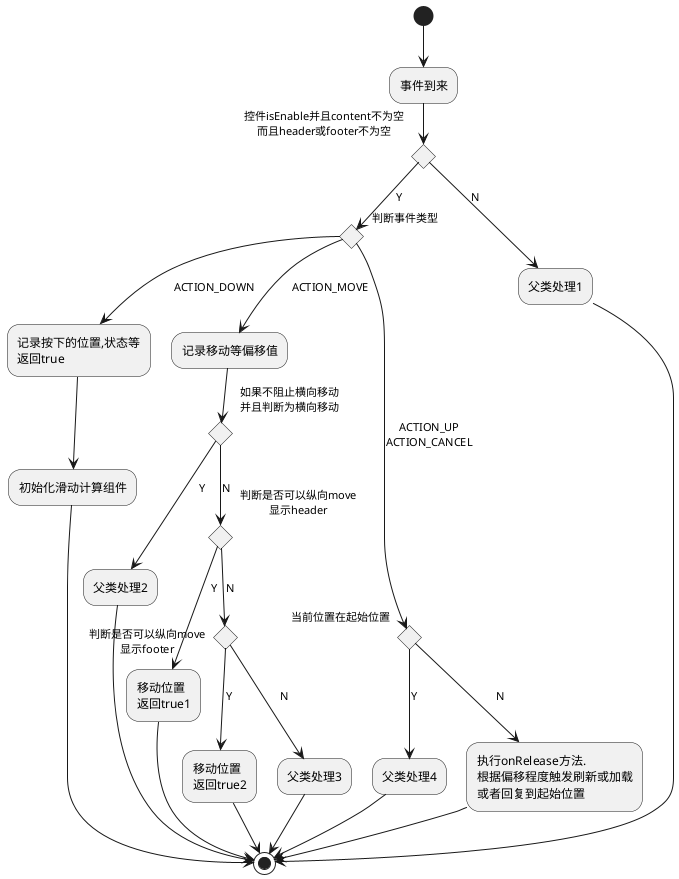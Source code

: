 @startuml
(*)-->"事件到来"
if"控件isEnable并且content不为空\n而且header或footer不为空"then
-->[Y]if"判断事件类型"then
    -->[ACTION_DOWN]"记录按下的位置,状态等\n返回true"
    -->"初始化滑动计算组件"
    -->(*)
    else
    -->[ACTION_MOVE]"记录移动等偏移值"
    -->if"如果不阻止横向移动\n并且判断为横向移动"then
    -->[Y]"父类处理2"
    -->(*)
    else
    -->[N]if"判断是否可以纵向move\n显示header"then
          -->[Y]"移动位置\n返回true1"
          -->(*)
          else
          -->[N]if"判断是否可以纵向move\n显示footer"then
              -->[Y]"移动位置\n返回true2"
              -->(*)
              else
              -->[N]"父类处理3"
              -->(*)
              endif
          endif
    endif
    else
    -->[ACTION_UP\nACTION_CANCEL]if"当前位置在起始位置"then
                                 -->[Y]"父类处理4"
                                 -->(*)
                                 else
                                 -->[N]"执行onRelease方法.\n根据偏移程度触发刷新或加载\n或者回复到起始位置"
                                 -->(*)
                                 endif
    endif
else
-->[N]"父类处理1"
-->(*)
endif
@enduml